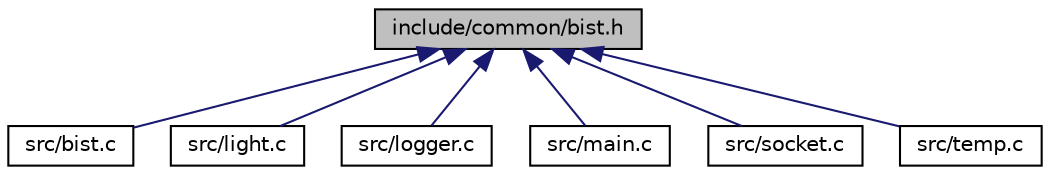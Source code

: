 digraph "include/common/bist.h"
{
  edge [fontname="Helvetica",fontsize="10",labelfontname="Helvetica",labelfontsize="10"];
  node [fontname="Helvetica",fontsize="10",shape=record];
  Node1 [label="include/common/bist.h",height=0.2,width=0.4,color="black", fillcolor="grey75", style="filled", fontcolor="black"];
  Node1 -> Node2 [dir="back",color="midnightblue",fontsize="10",style="solid"];
  Node2 [label="src/bist.c",height=0.2,width=0.4,color="black", fillcolor="white", style="filled",URL="$bist_8c.html",tooltip="built in self test before starting the main program "];
  Node1 -> Node3 [dir="back",color="midnightblue",fontsize="10",style="solid"];
  Node3 [label="src/light.c",height=0.2,width=0.4,color="black", fillcolor="white", style="filled",URL="$light_8c.html",tooltip="Light task thread functionality. "];
  Node1 -> Node4 [dir="back",color="midnightblue",fontsize="10",style="solid"];
  Node4 [label="src/logger.c",height=0.2,width=0.4,color="black", fillcolor="white", style="filled",URL="$logger_8c.html",tooltip="externally connected led functionalities for normal and error conditions "];
  Node1 -> Node5 [dir="back",color="midnightblue",fontsize="10",style="solid"];
  Node5 [label="src/main.c",height=0.2,width=0.4,color="black", fillcolor="white", style="filled",URL="$main_8c.html",tooltip="Main task which spawns the other threads. "];
  Node1 -> Node6 [dir="back",color="midnightblue",fontsize="10",style="solid"];
  Node6 [label="src/socket.c",height=0.2,width=0.4,color="black", fillcolor="white", style="filled",URL="$socket_8c.html",tooltip="Socket thread task functionality. "];
  Node1 -> Node7 [dir="back",color="midnightblue",fontsize="10",style="solid"];
  Node7 [label="src/temp.c",height=0.2,width=0.4,color="black", fillcolor="white", style="filled",URL="$temp_8c.html",tooltip="Temperature task thread functionality. "];
}
